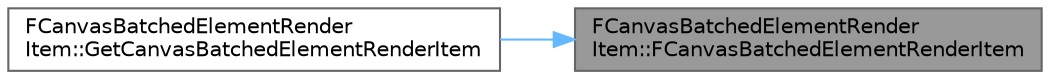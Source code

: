 digraph "FCanvasBatchedElementRenderItem::FCanvasBatchedElementRenderItem"
{
 // INTERACTIVE_SVG=YES
 // LATEX_PDF_SIZE
  bgcolor="transparent";
  edge [fontname=Helvetica,fontsize=10,labelfontname=Helvetica,labelfontsize=10];
  node [fontname=Helvetica,fontsize=10,shape=box,height=0.2,width=0.4];
  rankdir="RL";
  Node1 [id="Node000001",label="FCanvasBatchedElementRender\lItem::FCanvasBatchedElementRenderItem",height=0.2,width=0.4,color="gray40", fillcolor="grey60", style="filled", fontcolor="black",tooltip="Init constructor."];
  Node1 -> Node2 [id="edge1_Node000001_Node000002",dir="back",color="steelblue1",style="solid",tooltip=" "];
  Node2 [id="Node000002",label="FCanvasBatchedElementRender\lItem::GetCanvasBatchedElementRenderItem",height=0.2,width=0.4,color="grey40", fillcolor="white", style="filled",URL="$d0/df5/classFCanvasBatchedElementRenderItem.html#a75223639b48c94a9037967ced899426d",tooltip="FCanvasBatchedElementRenderItem instance accessor."];
}
